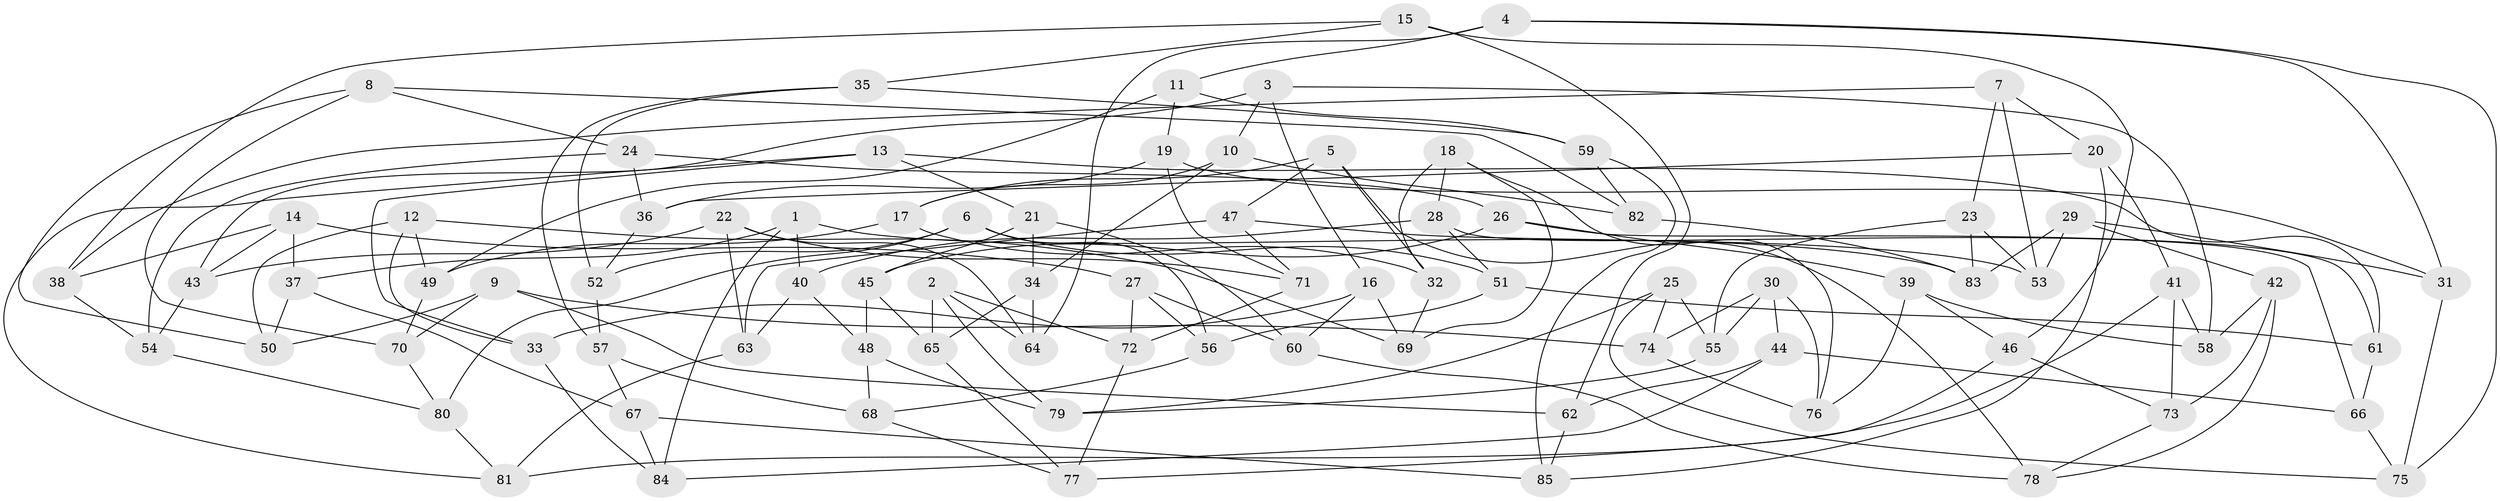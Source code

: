 // coarse degree distribution, {7: 0.11764705882352941, 6: 0.2647058823529412, 5: 0.14705882352941177, 4: 0.23529411764705882, 8: 0.08823529411764706, 3: 0.08823529411764706, 9: 0.058823529411764705}
// Generated by graph-tools (version 1.1) at 2025/38/03/04/25 23:38:12]
// undirected, 85 vertices, 170 edges
graph export_dot {
  node [color=gray90,style=filled];
  1;
  2;
  3;
  4;
  5;
  6;
  7;
  8;
  9;
  10;
  11;
  12;
  13;
  14;
  15;
  16;
  17;
  18;
  19;
  20;
  21;
  22;
  23;
  24;
  25;
  26;
  27;
  28;
  29;
  30;
  31;
  32;
  33;
  34;
  35;
  36;
  37;
  38;
  39;
  40;
  41;
  42;
  43;
  44;
  45;
  46;
  47;
  48;
  49;
  50;
  51;
  52;
  53;
  54;
  55;
  56;
  57;
  58;
  59;
  60;
  61;
  62;
  63;
  64;
  65;
  66;
  67;
  68;
  69;
  70;
  71;
  72;
  73;
  74;
  75;
  76;
  77;
  78;
  79;
  80;
  81;
  82;
  83;
  84;
  85;
  1 -- 40;
  1 -- 37;
  1 -- 84;
  1 -- 83;
  2 -- 72;
  2 -- 79;
  2 -- 65;
  2 -- 64;
  3 -- 58;
  3 -- 43;
  3 -- 16;
  3 -- 10;
  4 -- 75;
  4 -- 11;
  4 -- 64;
  4 -- 31;
  5 -- 47;
  5 -- 32;
  5 -- 17;
  5 -- 78;
  6 -- 80;
  6 -- 56;
  6 -- 51;
  6 -- 52;
  7 -- 38;
  7 -- 20;
  7 -- 53;
  7 -- 23;
  8 -- 50;
  8 -- 82;
  8 -- 70;
  8 -- 24;
  9 -- 70;
  9 -- 74;
  9 -- 50;
  9 -- 62;
  10 -- 82;
  10 -- 17;
  10 -- 34;
  11 -- 19;
  11 -- 49;
  11 -- 59;
  12 -- 33;
  12 -- 69;
  12 -- 49;
  12 -- 50;
  13 -- 33;
  13 -- 81;
  13 -- 21;
  13 -- 61;
  14 -- 27;
  14 -- 37;
  14 -- 43;
  14 -- 38;
  15 -- 62;
  15 -- 38;
  15 -- 35;
  15 -- 46;
  16 -- 60;
  16 -- 69;
  16 -- 33;
  17 -- 49;
  17 -- 32;
  18 -- 69;
  18 -- 32;
  18 -- 28;
  18 -- 76;
  19 -- 31;
  19 -- 36;
  19 -- 71;
  20 -- 85;
  20 -- 41;
  20 -- 36;
  21 -- 34;
  21 -- 60;
  21 -- 45;
  22 -- 43;
  22 -- 63;
  22 -- 64;
  22 -- 71;
  23 -- 53;
  23 -- 83;
  23 -- 55;
  24 -- 36;
  24 -- 54;
  24 -- 26;
  25 -- 75;
  25 -- 74;
  25 -- 55;
  25 -- 79;
  26 -- 39;
  26 -- 45;
  26 -- 61;
  27 -- 56;
  27 -- 60;
  27 -- 72;
  28 -- 66;
  28 -- 40;
  28 -- 51;
  29 -- 83;
  29 -- 42;
  29 -- 31;
  29 -- 53;
  30 -- 55;
  30 -- 74;
  30 -- 76;
  30 -- 44;
  31 -- 75;
  32 -- 69;
  33 -- 84;
  34 -- 65;
  34 -- 64;
  35 -- 52;
  35 -- 57;
  35 -- 59;
  36 -- 52;
  37 -- 50;
  37 -- 67;
  38 -- 54;
  39 -- 58;
  39 -- 76;
  39 -- 46;
  40 -- 48;
  40 -- 63;
  41 -- 58;
  41 -- 73;
  41 -- 81;
  42 -- 58;
  42 -- 73;
  42 -- 78;
  43 -- 54;
  44 -- 84;
  44 -- 66;
  44 -- 62;
  45 -- 65;
  45 -- 48;
  46 -- 77;
  46 -- 73;
  47 -- 71;
  47 -- 63;
  47 -- 53;
  48 -- 79;
  48 -- 68;
  49 -- 70;
  51 -- 56;
  51 -- 61;
  52 -- 57;
  54 -- 80;
  55 -- 79;
  56 -- 68;
  57 -- 67;
  57 -- 68;
  59 -- 82;
  59 -- 85;
  60 -- 78;
  61 -- 66;
  62 -- 85;
  63 -- 81;
  65 -- 77;
  66 -- 75;
  67 -- 85;
  67 -- 84;
  68 -- 77;
  70 -- 80;
  71 -- 72;
  72 -- 77;
  73 -- 78;
  74 -- 76;
  80 -- 81;
  82 -- 83;
}
